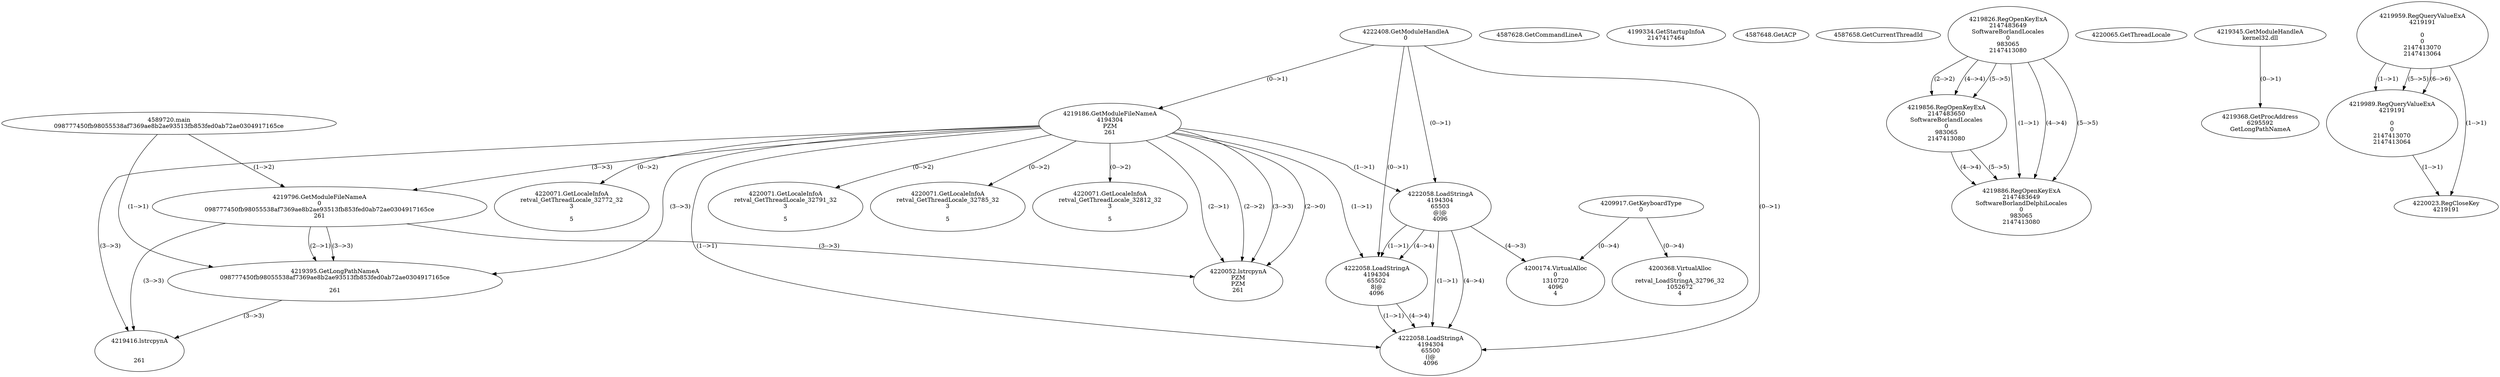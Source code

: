 // Global SCDG with merge call
digraph {
	0 [label="4589720.main
098777450fb98055538af7369ae8b2ae93513fb853fed0ab72ae0304917165ce"]
	1 [label="4222408.GetModuleHandleA
0"]
	2 [label="4209917.GetKeyboardType
0"]
	3 [label="4587628.GetCommandLineA
"]
	4 [label="4199334.GetStartupInfoA
2147417464"]
	5 [label="4587648.GetACP
"]
	6 [label="4587658.GetCurrentThreadId
"]
	7 [label="4219186.GetModuleFileNameA
4194304
PZM
261"]
	1 -> 7 [label="(0-->1)"]
	8 [label="4219796.GetModuleFileNameA
0
098777450fb98055538af7369ae8b2ae93513fb853fed0ab72ae0304917165ce
261"]
	0 -> 8 [label="(1-->2)"]
	7 -> 8 [label="(3-->3)"]
	9 [label="4219826.RegOpenKeyExA
2147483649
Software\Borland\Locales
0
983065
2147413080"]
	10 [label="4219856.RegOpenKeyExA
2147483650
Software\Borland\Locales
0
983065
2147413080"]
	9 -> 10 [label="(2-->2)"]
	9 -> 10 [label="(4-->4)"]
	9 -> 10 [label="(5-->5)"]
	11 [label="4219886.RegOpenKeyExA
2147483649
Software\Borland\Delphi\Locales
0
983065
2147413080"]
	9 -> 11 [label="(1-->1)"]
	9 -> 11 [label="(4-->4)"]
	10 -> 11 [label="(4-->4)"]
	9 -> 11 [label="(5-->5)"]
	10 -> 11 [label="(5-->5)"]
	12 [label="4220052.lstrcpynA
PZM
PZM
261"]
	7 -> 12 [label="(2-->1)"]
	7 -> 12 [label="(2-->2)"]
	7 -> 12 [label="(3-->3)"]
	8 -> 12 [label="(3-->3)"]
	7 -> 12 [label="(2-->0)"]
	13 [label="4220065.GetThreadLocale
"]
	14 [label="4220071.GetLocaleInfoA
retval_GetThreadLocale_32772_32
3

5"]
	7 -> 14 [label="(0-->2)"]
	15 [label="4222058.LoadStringA
4194304
65503
@|@
4096"]
	1 -> 15 [label="(0-->1)"]
	7 -> 15 [label="(1-->1)"]
	16 [label="4222058.LoadStringA
4194304
65502
8|@
4096"]
	1 -> 16 [label="(0-->1)"]
	7 -> 16 [label="(1-->1)"]
	15 -> 16 [label="(1-->1)"]
	15 -> 16 [label="(4-->4)"]
	17 [label="4219345.GetModuleHandleA
kernel32.dll"]
	18 [label="4219368.GetProcAddress
6295592
GetLongPathNameA"]
	17 -> 18 [label="(0-->1)"]
	19 [label="4219395.GetLongPathNameA
098777450fb98055538af7369ae8b2ae93513fb853fed0ab72ae0304917165ce

261"]
	0 -> 19 [label="(1-->1)"]
	8 -> 19 [label="(2-->1)"]
	7 -> 19 [label="(3-->3)"]
	8 -> 19 [label="(3-->3)"]
	20 [label="4219416.lstrcpynA


261"]
	7 -> 20 [label="(3-->3)"]
	8 -> 20 [label="(3-->3)"]
	19 -> 20 [label="(3-->3)"]
	21 [label="4219959.RegQueryValueExA
4219191

0
0
2147413070
2147413064"]
	22 [label="4219989.RegQueryValueExA
4219191

0
0
2147413070
2147413064"]
	21 -> 22 [label="(1-->1)"]
	21 -> 22 [label="(5-->5)"]
	21 -> 22 [label="(6-->6)"]
	23 [label="4220023.RegCloseKey
4219191"]
	21 -> 23 [label="(1-->1)"]
	22 -> 23 [label="(1-->1)"]
	24 [label="4220071.GetLocaleInfoA
retval_GetThreadLocale_32791_32
3

5"]
	7 -> 24 [label="(0-->2)"]
	25 [label="4220071.GetLocaleInfoA
retval_GetThreadLocale_32785_32
3

5"]
	7 -> 25 [label="(0-->2)"]
	26 [label="4200368.VirtualAlloc
0
retval_LoadStringA_32796_32
1052672
4"]
	2 -> 26 [label="(0-->4)"]
	27 [label="4220071.GetLocaleInfoA
retval_GetThreadLocale_32812_32
3

5"]
	7 -> 27 [label="(0-->2)"]
	28 [label="4200174.VirtualAlloc
0
1310720
4096
4"]
	15 -> 28 [label="(4-->3)"]
	2 -> 28 [label="(0-->4)"]
	29 [label="4222058.LoadStringA
4194304
65500
(|@
4096"]
	1 -> 29 [label="(0-->1)"]
	7 -> 29 [label="(1-->1)"]
	15 -> 29 [label="(1-->1)"]
	16 -> 29 [label="(1-->1)"]
	15 -> 29 [label="(4-->4)"]
	16 -> 29 [label="(4-->4)"]
}
